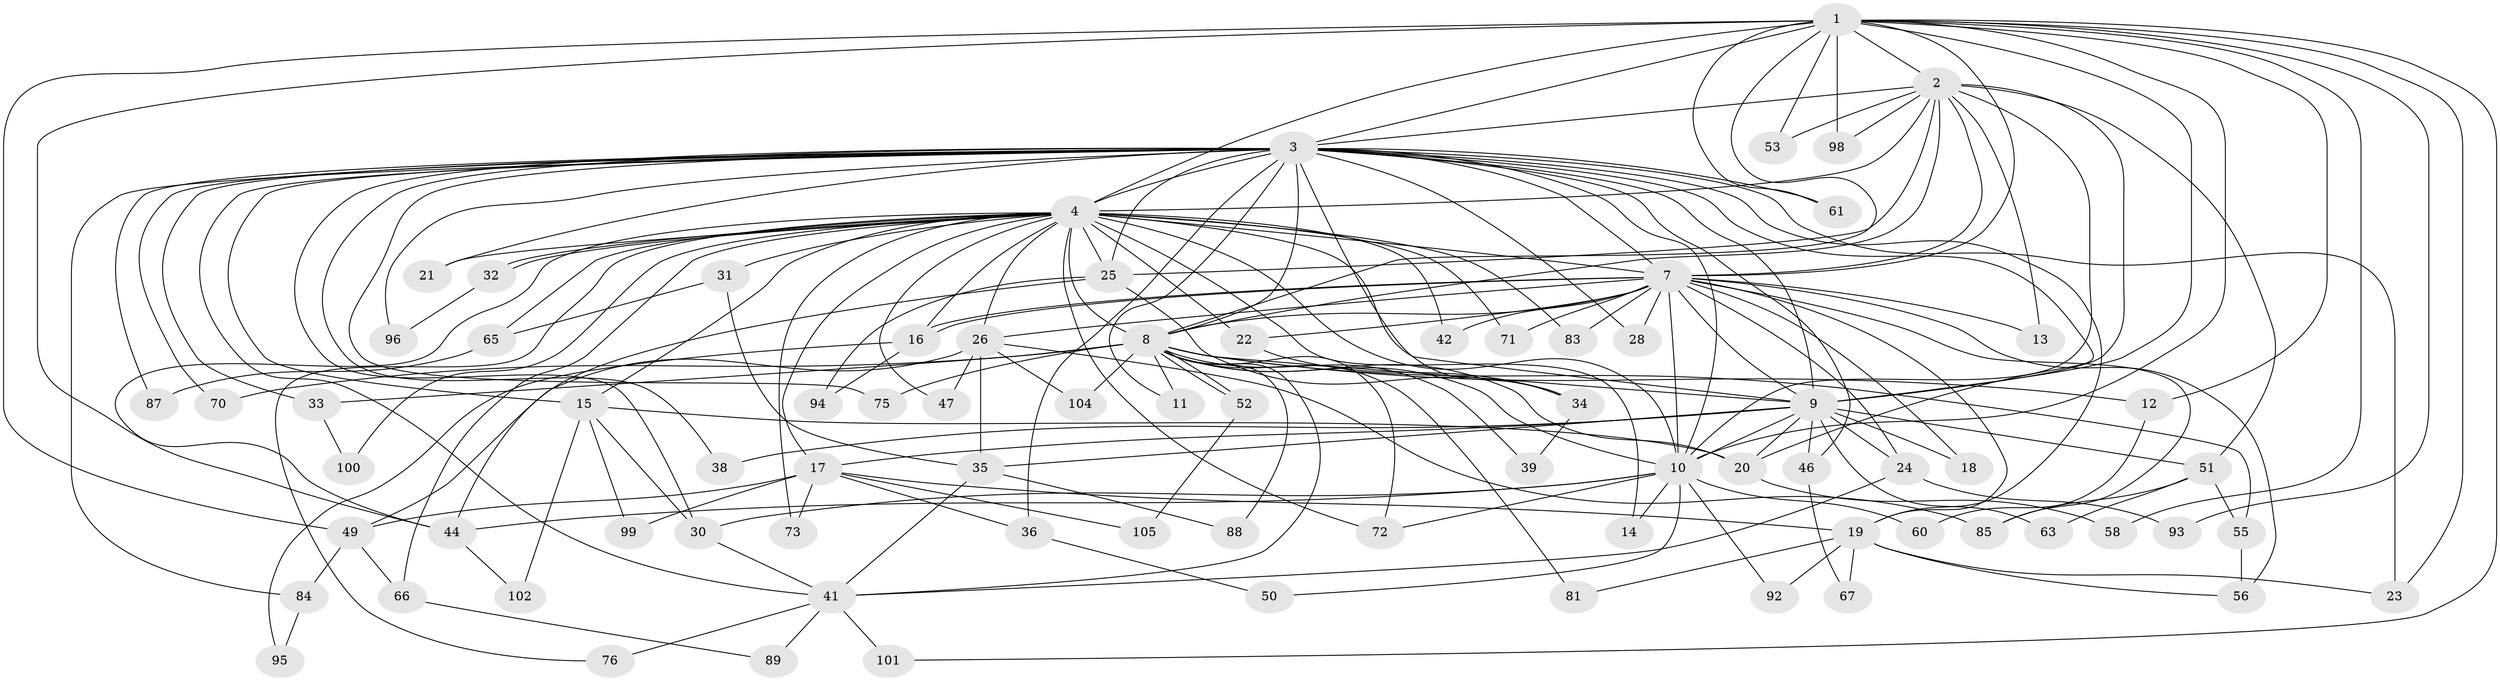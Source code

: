 // original degree distribution, {19: 0.02857142857142857, 16: 0.009523809523809525, 29: 0.009523809523809525, 13: 0.009523809523809525, 22: 0.009523809523809525, 25: 0.01904761904761905, 17: 0.009523809523809525, 2: 0.5142857142857142, 3: 0.21904761904761905, 5: 0.06666666666666667, 4: 0.0761904761904762, 7: 0.01904761904761905, 8: 0.009523809523809525}
// Generated by graph-tools (version 1.1) at 2025/41/03/06/25 10:41:41]
// undirected, 78 vertices, 185 edges
graph export_dot {
graph [start="1"]
  node [color=gray90,style=filled];
  1 [super="+90"];
  2 [super="+29"];
  3 [super="+6"];
  4 [super="+5"];
  7 [super="+54"];
  8 [super="+59"];
  9 [super="+27"];
  10 [super="+77"];
  11;
  12;
  13;
  14;
  15 [super="+37"];
  16 [super="+80"];
  17 [super="+79"];
  18 [super="+45"];
  19 [super="+62"];
  20 [super="+103"];
  21;
  22;
  23 [super="+86"];
  24 [super="+69"];
  25 [super="+74"];
  26 [super="+48"];
  28;
  30;
  31;
  32;
  33;
  34 [super="+40"];
  35 [super="+43"];
  36;
  38 [super="+97"];
  39;
  41 [super="+68"];
  42;
  44 [super="+57"];
  46;
  47;
  49 [super="+82"];
  50;
  51;
  52;
  53;
  55 [super="+64"];
  56;
  58;
  60;
  61;
  63;
  65;
  66;
  67;
  70;
  71;
  72 [super="+78"];
  73;
  75;
  76;
  81;
  83;
  84;
  85 [super="+91"];
  87;
  88;
  89;
  92;
  93;
  94;
  95;
  96;
  98;
  99;
  100;
  101;
  102;
  104;
  105;
  1 -- 2;
  1 -- 3 [weight=2];
  1 -- 4 [weight=2];
  1 -- 7;
  1 -- 8;
  1 -- 9;
  1 -- 10;
  1 -- 12;
  1 -- 49;
  1 -- 53;
  1 -- 58;
  1 -- 61;
  1 -- 93;
  1 -- 98;
  1 -- 101;
  1 -- 23;
  1 -- 44;
  2 -- 3 [weight=2];
  2 -- 4 [weight=2];
  2 -- 7;
  2 -- 8;
  2 -- 9 [weight=2];
  2 -- 10 [weight=2];
  2 -- 13;
  2 -- 51;
  2 -- 53;
  2 -- 98;
  2 -- 25;
  3 -- 4 [weight=4];
  3 -- 7 [weight=3];
  3 -- 8 [weight=2];
  3 -- 9 [weight=2];
  3 -- 10 [weight=2];
  3 -- 11;
  3 -- 15;
  3 -- 21;
  3 -- 25;
  3 -- 30;
  3 -- 70;
  3 -- 84;
  3 -- 87;
  3 -- 96;
  3 -- 75;
  3 -- 23;
  3 -- 28;
  3 -- 33;
  3 -- 36;
  3 -- 38;
  3 -- 41;
  3 -- 46;
  3 -- 61;
  3 -- 34;
  3 -- 20;
  3 -- 19;
  4 -- 7 [weight=2];
  4 -- 8 [weight=2];
  4 -- 9 [weight=2];
  4 -- 10 [weight=2];
  4 -- 14;
  4 -- 15;
  4 -- 17 [weight=2];
  4 -- 21;
  4 -- 25;
  4 -- 26;
  4 -- 32;
  4 -- 32;
  4 -- 42;
  4 -- 44;
  4 -- 47;
  4 -- 65;
  4 -- 66;
  4 -- 71;
  4 -- 72;
  4 -- 73;
  4 -- 76;
  4 -- 100;
  4 -- 83;
  4 -- 22;
  4 -- 31;
  4 -- 16;
  7 -- 8;
  7 -- 9;
  7 -- 10;
  7 -- 13;
  7 -- 16;
  7 -- 16;
  7 -- 18 [weight=2];
  7 -- 19;
  7 -- 22;
  7 -- 24;
  7 -- 26;
  7 -- 28;
  7 -- 42;
  7 -- 56;
  7 -- 71;
  7 -- 83;
  7 -- 85;
  8 -- 9;
  8 -- 10 [weight=2];
  8 -- 11;
  8 -- 12;
  8 -- 20;
  8 -- 33;
  8 -- 39;
  8 -- 52;
  8 -- 52;
  8 -- 55;
  8 -- 70;
  8 -- 72;
  8 -- 75;
  8 -- 81;
  8 -- 88;
  8 -- 104;
  8 -- 41;
  9 -- 10;
  9 -- 17;
  9 -- 18;
  9 -- 24;
  9 -- 35;
  9 -- 46;
  9 -- 51;
  9 -- 63;
  9 -- 38;
  9 -- 20;
  10 -- 14;
  10 -- 30;
  10 -- 44;
  10 -- 50;
  10 -- 60;
  10 -- 72;
  10 -- 92;
  12 -- 60;
  15 -- 20;
  15 -- 102;
  15 -- 99;
  15 -- 30;
  16 -- 94;
  16 -- 95;
  17 -- 19;
  17 -- 36;
  17 -- 73;
  17 -- 105;
  17 -- 99;
  17 -- 49;
  19 -- 23;
  19 -- 56;
  19 -- 67;
  19 -- 81;
  19 -- 92;
  20 -- 58;
  22 -- 34;
  24 -- 93;
  24 -- 41;
  25 -- 34;
  25 -- 94;
  25 -- 44;
  26 -- 47;
  26 -- 49;
  26 -- 85;
  26 -- 104;
  26 -- 35;
  30 -- 41;
  31 -- 35;
  31 -- 65;
  32 -- 96;
  33 -- 100;
  34 -- 39;
  35 -- 88;
  35 -- 41;
  36 -- 50;
  41 -- 76;
  41 -- 89;
  41 -- 101;
  44 -- 102;
  46 -- 67;
  49 -- 66;
  49 -- 84;
  51 -- 55;
  51 -- 63;
  51 -- 85;
  52 -- 105;
  55 -- 56;
  65 -- 87;
  66 -- 89;
  84 -- 95;
}
